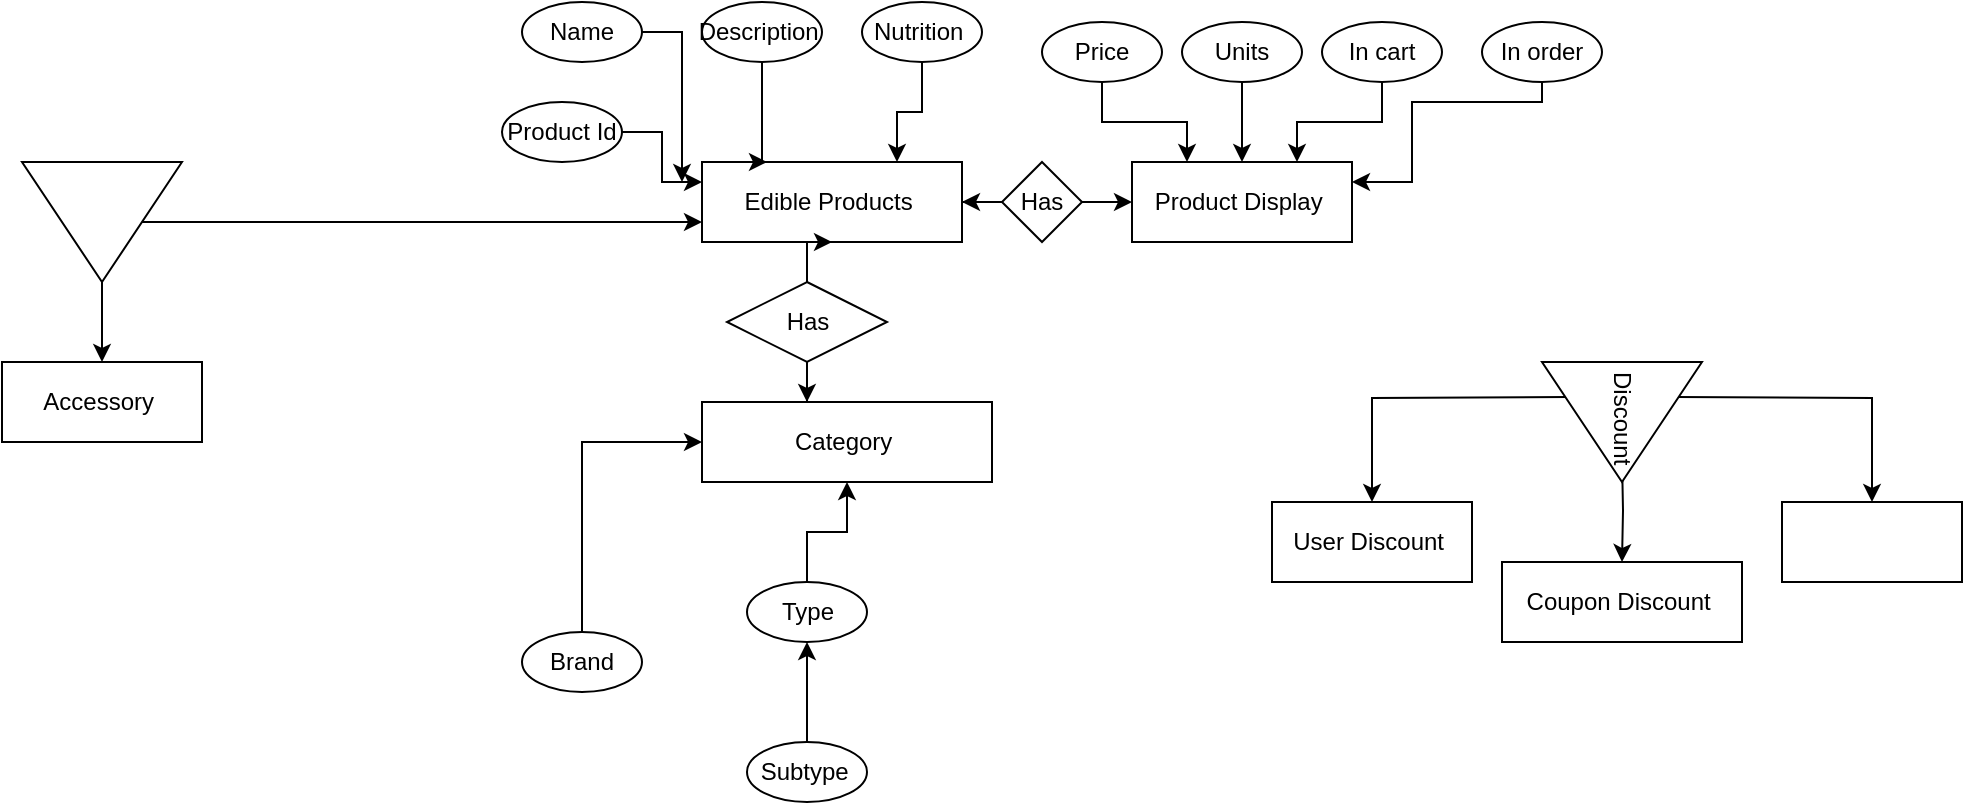 <mxfile version="14.9.8" type="github">
  <diagram id="o0DlsNENsoFimQwdIdRT" name="Page-1">
    <mxGraphModel dx="969" dy="581" grid="1" gridSize="10" guides="1" tooltips="1" connect="1" arrows="1" fold="1" page="1" pageScale="1" pageWidth="850" pageHeight="1100" math="0" shadow="0">
      <root>
        <mxCell id="0" />
        <mxCell id="1" parent="0" />
        <mxCell id="IQcZgMmbsIFZZEIsL7-R-1" value="Edible Products&amp;nbsp;" style="rounded=0;whiteSpace=wrap;html=1;" parent="1" vertex="1">
          <mxGeometry x="990" y="240" width="130" height="40" as="geometry" />
        </mxCell>
        <mxCell id="IQcZgMmbsIFZZEIsL7-R-3" value="Product Display&amp;nbsp;" style="rounded=0;whiteSpace=wrap;html=1;" parent="1" vertex="1">
          <mxGeometry x="1205" y="240" width="110" height="40" as="geometry" />
        </mxCell>
        <mxCell id="IQcZgMmbsIFZZEIsL7-R-4" value="Category&amp;nbsp;" style="rounded=0;whiteSpace=wrap;html=1;" parent="1" vertex="1">
          <mxGeometry x="990" y="360" width="145" height="40" as="geometry" />
        </mxCell>
        <mxCell id="IQcZgMmbsIFZZEIsL7-R-10" style="edgeStyle=orthogonalEdgeStyle;rounded=0;orthogonalLoop=1;jettySize=auto;html=1;entryX=0;entryY=0.5;entryDx=0;entryDy=0;" parent="1" source="IQcZgMmbsIFZZEIsL7-R-5" target="IQcZgMmbsIFZZEIsL7-R-4" edge="1">
          <mxGeometry relative="1" as="geometry">
            <Array as="points">
              <mxPoint x="930" y="380" />
            </Array>
          </mxGeometry>
        </mxCell>
        <mxCell id="IQcZgMmbsIFZZEIsL7-R-5" value="Brand" style="ellipse;whiteSpace=wrap;html=1;rotation=0;" parent="1" vertex="1">
          <mxGeometry x="900" y="475" width="60" height="30" as="geometry" />
        </mxCell>
        <mxCell id="IQcZgMmbsIFZZEIsL7-R-17" style="edgeStyle=orthogonalEdgeStyle;rounded=0;orthogonalLoop=1;jettySize=auto;html=1;" parent="1" source="IQcZgMmbsIFZZEIsL7-R-6" edge="1">
          <mxGeometry relative="1" as="geometry">
            <mxPoint x="980" y="250" as="targetPoint" />
            <Array as="points">
              <mxPoint x="980" y="175" />
            </Array>
          </mxGeometry>
        </mxCell>
        <mxCell id="IQcZgMmbsIFZZEIsL7-R-6" value="Name" style="ellipse;whiteSpace=wrap;html=1;rotation=0;" parent="1" vertex="1">
          <mxGeometry x="900" y="160" width="60" height="30" as="geometry" />
        </mxCell>
        <mxCell id="IQcZgMmbsIFZZEIsL7-R-18" style="edgeStyle=orthogonalEdgeStyle;rounded=0;orthogonalLoop=1;jettySize=auto;html=1;entryX=0.25;entryY=0;entryDx=0;entryDy=0;" parent="1" source="IQcZgMmbsIFZZEIsL7-R-7" target="IQcZgMmbsIFZZEIsL7-R-1" edge="1">
          <mxGeometry relative="1" as="geometry">
            <Array as="points">
              <mxPoint x="1020" y="240" />
            </Array>
          </mxGeometry>
        </mxCell>
        <mxCell id="IQcZgMmbsIFZZEIsL7-R-7" value="Description&amp;nbsp;" style="ellipse;whiteSpace=wrap;html=1;rotation=0;" parent="1" vertex="1">
          <mxGeometry x="990" y="160" width="60" height="30" as="geometry" />
        </mxCell>
        <mxCell id="IQcZgMmbsIFZZEIsL7-R-11" style="edgeStyle=orthogonalEdgeStyle;rounded=0;orthogonalLoop=1;jettySize=auto;html=1;entryX=0.5;entryY=1;entryDx=0;entryDy=0;" parent="1" source="IQcZgMmbsIFZZEIsL7-R-8" target="IQcZgMmbsIFZZEIsL7-R-4" edge="1">
          <mxGeometry relative="1" as="geometry" />
        </mxCell>
        <mxCell id="IQcZgMmbsIFZZEIsL7-R-8" value="Type" style="ellipse;whiteSpace=wrap;html=1;rotation=0;" parent="1" vertex="1">
          <mxGeometry x="1012.5" y="450" width="60" height="30" as="geometry" />
        </mxCell>
        <mxCell id="IQcZgMmbsIFZZEIsL7-R-19" style="edgeStyle=orthogonalEdgeStyle;rounded=0;orthogonalLoop=1;jettySize=auto;html=1;entryX=0.75;entryY=0;entryDx=0;entryDy=0;" parent="1" source="IQcZgMmbsIFZZEIsL7-R-13" target="IQcZgMmbsIFZZEIsL7-R-1" edge="1">
          <mxGeometry relative="1" as="geometry" />
        </mxCell>
        <mxCell id="IQcZgMmbsIFZZEIsL7-R-13" value="Nutrition&amp;nbsp;" style="ellipse;whiteSpace=wrap;html=1;rotation=0;" parent="1" vertex="1">
          <mxGeometry x="1070" y="160" width="60" height="30" as="geometry" />
        </mxCell>
        <mxCell id="IQcZgMmbsIFZZEIsL7-R-15" style="edgeStyle=orthogonalEdgeStyle;rounded=0;orthogonalLoop=1;jettySize=auto;html=1;entryX=0;entryY=0.25;entryDx=0;entryDy=0;" parent="1" source="IQcZgMmbsIFZZEIsL7-R-14" target="IQcZgMmbsIFZZEIsL7-R-1" edge="1">
          <mxGeometry relative="1" as="geometry" />
        </mxCell>
        <mxCell id="IQcZgMmbsIFZZEIsL7-R-14" value="Product Id" style="ellipse;whiteSpace=wrap;html=1;rotation=0;" parent="1" vertex="1">
          <mxGeometry x="890" y="210" width="60" height="30" as="geometry" />
        </mxCell>
        <mxCell id="IQcZgMmbsIFZZEIsL7-R-21" style="edgeStyle=orthogonalEdgeStyle;rounded=0;orthogonalLoop=1;jettySize=auto;html=1;entryX=0;entryY=0.5;entryDx=0;entryDy=0;" parent="1" source="IQcZgMmbsIFZZEIsL7-R-20" target="IQcZgMmbsIFZZEIsL7-R-3" edge="1">
          <mxGeometry relative="1" as="geometry" />
        </mxCell>
        <mxCell id="IQcZgMmbsIFZZEIsL7-R-22" style="edgeStyle=orthogonalEdgeStyle;rounded=0;orthogonalLoop=1;jettySize=auto;html=1;" parent="1" source="IQcZgMmbsIFZZEIsL7-R-20" target="IQcZgMmbsIFZZEIsL7-R-1" edge="1">
          <mxGeometry relative="1" as="geometry" />
        </mxCell>
        <mxCell id="IQcZgMmbsIFZZEIsL7-R-20" value="Has" style="rhombus;whiteSpace=wrap;html=1;" parent="1" vertex="1">
          <mxGeometry x="1140" y="240" width="40" height="40" as="geometry" />
        </mxCell>
        <mxCell id="IQcZgMmbsIFZZEIsL7-R-28" style="edgeStyle=orthogonalEdgeStyle;rounded=0;orthogonalLoop=1;jettySize=auto;html=1;entryX=0.5;entryY=1;entryDx=0;entryDy=0;" parent="1" source="IQcZgMmbsIFZZEIsL7-R-24" target="IQcZgMmbsIFZZEIsL7-R-8" edge="1">
          <mxGeometry relative="1" as="geometry" />
        </mxCell>
        <mxCell id="IQcZgMmbsIFZZEIsL7-R-24" value="Subtype&amp;nbsp;" style="ellipse;whiteSpace=wrap;html=1;rotation=0;" parent="1" vertex="1">
          <mxGeometry x="1012.5" y="530" width="60" height="30" as="geometry" />
        </mxCell>
        <mxCell id="IQcZgMmbsIFZZEIsL7-R-33" value="" style="edgeStyle=orthogonalEdgeStyle;rounded=0;orthogonalLoop=1;jettySize=auto;html=1;" parent="1" target="IQcZgMmbsIFZZEIsL7-R-32" edge="1">
          <mxGeometry relative="1" as="geometry">
            <mxPoint x="1423.75" y="357.5" as="sourcePoint" />
          </mxGeometry>
        </mxCell>
        <mxCell id="IQcZgMmbsIFZZEIsL7-R-35" value="" style="edgeStyle=orthogonalEdgeStyle;rounded=0;orthogonalLoop=1;jettySize=auto;html=1;" parent="1" target="IQcZgMmbsIFZZEIsL7-R-34" edge="1">
          <mxGeometry relative="1" as="geometry">
            <mxPoint x="1450" y="387.5" as="sourcePoint" />
          </mxGeometry>
        </mxCell>
        <mxCell id="IQcZgMmbsIFZZEIsL7-R-37" value="" style="edgeStyle=orthogonalEdgeStyle;rounded=0;orthogonalLoop=1;jettySize=auto;html=1;" parent="1" target="IQcZgMmbsIFZZEIsL7-R-36" edge="1">
          <mxGeometry relative="1" as="geometry">
            <mxPoint x="1476.25" y="357.5" as="sourcePoint" />
          </mxGeometry>
        </mxCell>
        <mxCell id="IQcZgMmbsIFZZEIsL7-R-32" value="User Discount&amp;nbsp;" style="whiteSpace=wrap;html=1;" parent="1" vertex="1">
          <mxGeometry x="1275" y="410" width="100" height="40" as="geometry" />
        </mxCell>
        <mxCell id="IQcZgMmbsIFZZEIsL7-R-34" value="Coupon Discount&amp;nbsp;" style="whiteSpace=wrap;html=1;" parent="1" vertex="1">
          <mxGeometry x="1390" y="440" width="120" height="40" as="geometry" />
        </mxCell>
        <mxCell id="IQcZgMmbsIFZZEIsL7-R-36" value="" style="whiteSpace=wrap;html=1;" parent="1" vertex="1">
          <mxGeometry x="1530" y="410" width="90" height="40" as="geometry" />
        </mxCell>
        <mxCell id="IQcZgMmbsIFZZEIsL7-R-38" value="Discount&amp;nbsp;" style="triangle;whiteSpace=wrap;html=1;fontColor=none;rotation=90;" parent="1" vertex="1">
          <mxGeometry x="1420" y="330" width="60" height="80" as="geometry" />
        </mxCell>
        <mxCell id="6ZJNAHarv_-wQdy6G1yE-9" style="edgeStyle=orthogonalEdgeStyle;rounded=0;orthogonalLoop=1;jettySize=auto;html=1;entryX=0.5;entryY=0;entryDx=0;entryDy=0;fontColor=none;exitX=1;exitY=1;exitDx=0;exitDy=0;" edge="1" parent="1" source="6ZJNAHarv_-wQdy6G1yE-3" target="IQcZgMmbsIFZZEIsL7-R-3">
          <mxGeometry relative="1" as="geometry">
            <mxPoint x="1280" y="210" as="sourcePoint" />
            <Array as="points">
              <mxPoint x="1260" y="196" />
              <mxPoint x="1260" y="240" />
            </Array>
          </mxGeometry>
        </mxCell>
        <mxCell id="6ZJNAHarv_-wQdy6G1yE-3" value="Units" style="ellipse;whiteSpace=wrap;html=1;rotation=0;" vertex="1" parent="1">
          <mxGeometry x="1230" y="170" width="60" height="30" as="geometry" />
        </mxCell>
        <mxCell id="6ZJNAHarv_-wQdy6G1yE-8" style="edgeStyle=orthogonalEdgeStyle;rounded=0;orthogonalLoop=1;jettySize=auto;html=1;entryX=0.25;entryY=0;entryDx=0;entryDy=0;fontColor=none;" edge="1" parent="1" source="6ZJNAHarv_-wQdy6G1yE-4" target="IQcZgMmbsIFZZEIsL7-R-3">
          <mxGeometry relative="1" as="geometry" />
        </mxCell>
        <mxCell id="6ZJNAHarv_-wQdy6G1yE-4" value="Price" style="ellipse;whiteSpace=wrap;html=1;rotation=0;" vertex="1" parent="1">
          <mxGeometry x="1160" y="170" width="60" height="30" as="geometry" />
        </mxCell>
        <mxCell id="6ZJNAHarv_-wQdy6G1yE-10" style="edgeStyle=orthogonalEdgeStyle;rounded=0;orthogonalLoop=1;jettySize=auto;html=1;entryX=0.75;entryY=0;entryDx=0;entryDy=0;fontColor=none;" edge="1" parent="1" source="6ZJNAHarv_-wQdy6G1yE-5" target="IQcZgMmbsIFZZEIsL7-R-3">
          <mxGeometry relative="1" as="geometry" />
        </mxCell>
        <mxCell id="6ZJNAHarv_-wQdy6G1yE-5" value="In cart" style="ellipse;whiteSpace=wrap;html=1;rotation=0;" vertex="1" parent="1">
          <mxGeometry x="1300" y="170" width="60" height="30" as="geometry" />
        </mxCell>
        <mxCell id="6ZJNAHarv_-wQdy6G1yE-11" style="edgeStyle=orthogonalEdgeStyle;rounded=0;orthogonalLoop=1;jettySize=auto;html=1;entryX=1;entryY=0.25;entryDx=0;entryDy=0;fontColor=none;" edge="1" parent="1" source="6ZJNAHarv_-wQdy6G1yE-6" target="IQcZgMmbsIFZZEIsL7-R-3">
          <mxGeometry relative="1" as="geometry">
            <Array as="points">
              <mxPoint x="1410" y="210" />
              <mxPoint x="1345" y="210" />
              <mxPoint x="1345" y="250" />
            </Array>
          </mxGeometry>
        </mxCell>
        <mxCell id="6ZJNAHarv_-wQdy6G1yE-6" value="In order" style="ellipse;whiteSpace=wrap;html=1;rotation=0;" vertex="1" parent="1">
          <mxGeometry x="1380" y="170" width="60" height="30" as="geometry" />
        </mxCell>
        <mxCell id="6ZJNAHarv_-wQdy6G1yE-18" style="edgeStyle=orthogonalEdgeStyle;rounded=0;orthogonalLoop=1;jettySize=auto;html=1;entryX=0.362;entryY=0;entryDx=0;entryDy=0;entryPerimeter=0;fontColor=none;" edge="1" parent="1" source="6ZJNAHarv_-wQdy6G1yE-17" target="IQcZgMmbsIFZZEIsL7-R-4">
          <mxGeometry relative="1" as="geometry" />
        </mxCell>
        <mxCell id="6ZJNAHarv_-wQdy6G1yE-19" style="edgeStyle=orthogonalEdgeStyle;rounded=0;orthogonalLoop=1;jettySize=auto;html=1;entryX=0.5;entryY=1;entryDx=0;entryDy=0;fontColor=none;" edge="1" parent="1" source="6ZJNAHarv_-wQdy6G1yE-17" target="IQcZgMmbsIFZZEIsL7-R-1">
          <mxGeometry relative="1" as="geometry" />
        </mxCell>
        <mxCell id="6ZJNAHarv_-wQdy6G1yE-17" value="Has" style="shape=rhombus;perimeter=rhombusPerimeter;whiteSpace=wrap;html=1;align=center;fontColor=none;" vertex="1" parent="1">
          <mxGeometry x="1002.5" y="300" width="80" height="40" as="geometry" />
        </mxCell>
        <mxCell id="6ZJNAHarv_-wQdy6G1yE-21" style="edgeStyle=orthogonalEdgeStyle;rounded=0;orthogonalLoop=1;jettySize=auto;html=1;entryX=0;entryY=0.75;entryDx=0;entryDy=0;fontColor=none;" edge="1" parent="1" source="6ZJNAHarv_-wQdy6G1yE-20" target="IQcZgMmbsIFZZEIsL7-R-1">
          <mxGeometry relative="1" as="geometry" />
        </mxCell>
        <mxCell id="6ZJNAHarv_-wQdy6G1yE-22" style="edgeStyle=orthogonalEdgeStyle;rounded=0;orthogonalLoop=1;jettySize=auto;html=1;fontColor=none;" edge="1" parent="1" source="6ZJNAHarv_-wQdy6G1yE-20" target="6ZJNAHarv_-wQdy6G1yE-23">
          <mxGeometry relative="1" as="geometry">
            <mxPoint x="770" y="400" as="targetPoint" />
          </mxGeometry>
        </mxCell>
        <mxCell id="6ZJNAHarv_-wQdy6G1yE-20" value="" style="triangle;whiteSpace=wrap;html=1;fontColor=none;rotation=90;" vertex="1" parent="1">
          <mxGeometry x="660" y="230" width="60" height="80" as="geometry" />
        </mxCell>
        <mxCell id="6ZJNAHarv_-wQdy6G1yE-23" value="Accessory&amp;nbsp;" style="whiteSpace=wrap;html=1;align=center;fontColor=none;" vertex="1" parent="1">
          <mxGeometry x="640" y="340" width="100" height="40" as="geometry" />
        </mxCell>
      </root>
    </mxGraphModel>
  </diagram>
</mxfile>
